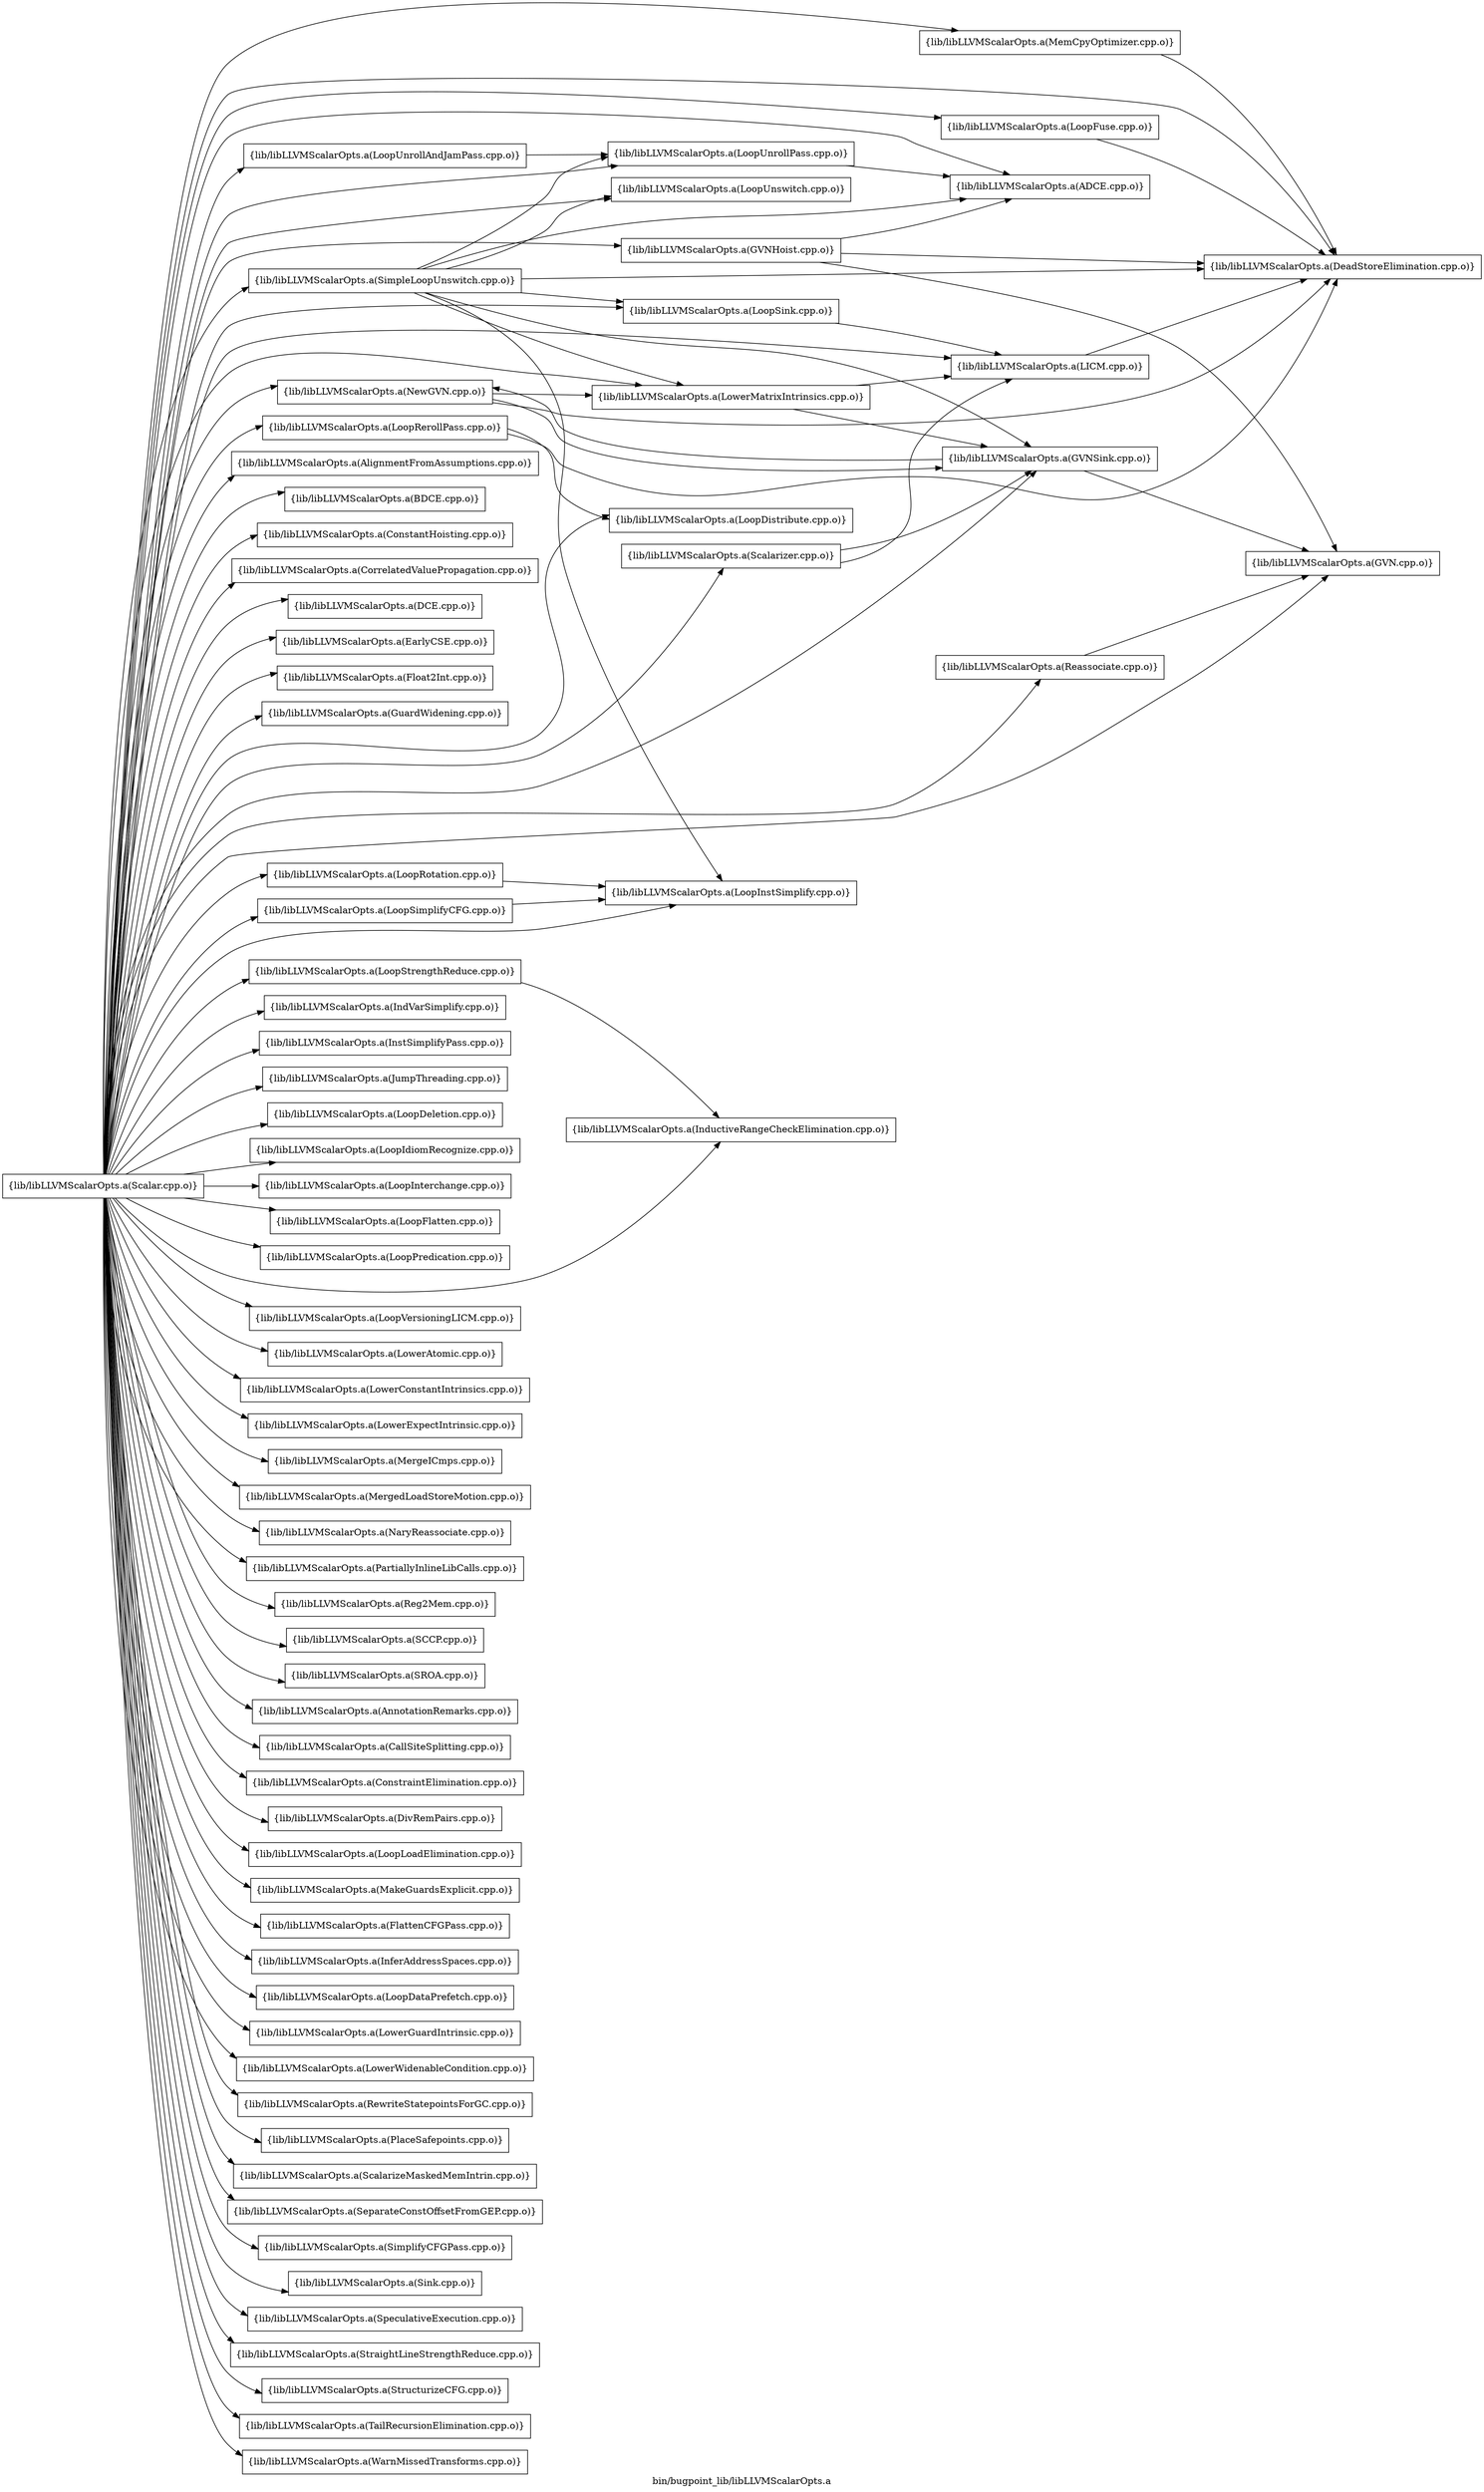 digraph "bin/bugpoint_lib/libLLVMScalarOpts.a" {
	label="bin/bugpoint_lib/libLLVMScalarOpts.a";
	rankdir=LR;

	Node0x55fc1bd83aa8 [shape=record,shape=box,group=0,label="{lib/libLLVMScalarOpts.a(ADCE.cpp.o)}"];
	Node0x55fc1bd83e18 [shape=record,shape=box,group=0,label="{lib/libLLVMScalarOpts.a(AlignmentFromAssumptions.cpp.o)}"];
	Node0x55fc1bd78c98 [shape=record,shape=box,group=0,label="{lib/libLLVMScalarOpts.a(BDCE.cpp.o)}"];
	Node0x55fc1bd790a8 [shape=record,shape=box,group=0,label="{lib/libLLVMScalarOpts.a(ConstantHoisting.cpp.o)}"];
	Node0x55fc1bd77e38 [shape=record,shape=box,group=0,label="{lib/libLLVMScalarOpts.a(CorrelatedValuePropagation.cpp.o)}"];
	Node0x55fc1bd75c78 [shape=record,shape=box,group=0,label="{lib/libLLVMScalarOpts.a(DCE.cpp.o)}"];
	Node0x55fc1bd76df8 [shape=record,shape=box,group=0,label="{lib/libLLVMScalarOpts.a(DeadStoreElimination.cpp.o)}"];
	Node0x55fc1bd7e558 [shape=record,shape=box,group=0,label="{lib/libLLVMScalarOpts.a(EarlyCSE.cpp.o)}"];
	Node0x55fc1bd7de28 [shape=record,shape=box,group=0,label="{lib/libLLVMScalarOpts.a(Float2Int.cpp.o)}"];
	Node0x55fc1bd7a458 [shape=record,shape=box,group=0,label="{lib/libLLVMScalarOpts.a(GuardWidening.cpp.o)}"];
	Node0x55fc1bd79e68 [shape=record,shape=box,group=0,label="{lib/libLLVMScalarOpts.a(GVN.cpp.o)}"];
	Node0x55fc1bd7bf88 [shape=record,shape=box,group=0,label="{lib/libLLVMScalarOpts.a(GVNHoist.cpp.o)}"];
	Node0x55fc1bd7bf88 -> Node0x55fc1bd83aa8;
	Node0x55fc1bd7bf88 -> Node0x55fc1bd76df8;
	Node0x55fc1bd7bf88 -> Node0x55fc1bd79e68;
	Node0x55fc1bd7b178 [shape=record,shape=box,group=0,label="{lib/libLLVMScalarOpts.a(InductiveRangeCheckElimination.cpp.o)}"];
	Node0x55fc1bd81bb8 [shape=record,shape=box,group=0,label="{lib/libLLVMScalarOpts.a(IndVarSimplify.cpp.o)}"];
	Node0x55fc1bd81938 [shape=record,shape=box,group=0,label="{lib/libLLVMScalarOpts.a(InstSimplifyPass.cpp.o)}"];
	Node0x55fc1bd8f678 [shape=record,shape=box,group=0,label="{lib/libLLVMScalarOpts.a(JumpThreading.cpp.o)}"];
	Node0x55fc1bd8b6b8 [shape=record,shape=box,group=0,label="{lib/libLLVMScalarOpts.a(LICM.cpp.o)}"];
	Node0x55fc1bd8b6b8 -> Node0x55fc1bd76df8;
	Node0x55fc1bd8c338 [shape=record,shape=box,group=0,label="{lib/libLLVMScalarOpts.a(LoopSink.cpp.o)}"];
	Node0x55fc1bd8c338 -> Node0x55fc1bd8b6b8;
	Node0x55fc1bd8bb18 [shape=record,shape=box,group=0,label="{lib/libLLVMScalarOpts.a(LoopDeletion.cpp.o)}"];
	Node0x55fc1bd8d3c8 [shape=record,shape=box,group=0,label="{lib/libLLVMScalarOpts.a(LoopIdiomRecognize.cpp.o)}"];
	Node0x55fc1bd88b98 [shape=record,shape=box,group=0,label="{lib/libLLVMScalarOpts.a(LoopInterchange.cpp.o)}"];
	Node0x55fc1bd8a498 [shape=record,shape=box,group=0,label="{lib/libLLVMScalarOpts.a(LoopFlatten.cpp.o)}"];
	Node0x55fc1bd8ff38 [shape=record,shape=box,group=0,label="{lib/libLLVMScalarOpts.a(LoopPredication.cpp.o)}"];
	Node0x55fc1bd8f2b8 [shape=record,shape=box,group=0,label="{lib/libLLVMScalarOpts.a(LoopRerollPass.cpp.o)}"];
	Node0x55fc1bd8f2b8 -> Node0x55fc1bd76df8;
	Node0x55fc1bd8f2b8 -> Node0x55fc1bd8c6f8;
	Node0x55fc1bd8e278 [shape=record,shape=box,group=0,label="{lib/libLLVMScalarOpts.a(LoopRotation.cpp.o)}"];
	Node0x55fc1bd8e278 -> Node0x55fc1bd89138;
	Node0x55fc1bd8e9a8 [shape=record,shape=box,group=0,label="{lib/libLLVMScalarOpts.a(LoopSimplifyCFG.cpp.o)}"];
	Node0x55fc1bd8e9a8 -> Node0x55fc1bd89138;
	Node0x55fc1bd8ddc8 [shape=record,shape=box,group=0,label="{lib/libLLVMScalarOpts.a(LoopStrengthReduce.cpp.o)}"];
	Node0x55fc1bd8ddc8 -> Node0x55fc1bd7b178;
	Node0x55fc1bd8cf68 [shape=record,shape=box,group=0,label="{lib/libLLVMScalarOpts.a(LoopUnrollPass.cpp.o)}"];
	Node0x55fc1bd8cf68 -> Node0x55fc1bd83aa8;
	Node0x55fc1bd8ca18 [shape=record,shape=box,group=0,label="{lib/libLLVMScalarOpts.a(LoopUnrollAndJamPass.cpp.o)}"];
	Node0x55fc1bd8ca18 -> Node0x55fc1bd8cf68;
	Node0x55fc1bd8c298 [shape=record,shape=box,group=0,label="{lib/libLLVMScalarOpts.a(LoopUnswitch.cpp.o)}"];
	Node0x55fc1bd8b118 [shape=record,shape=box,group=0,label="{lib/libLLVMScalarOpts.a(LoopVersioningLICM.cpp.o)}"];
	Node0x55fc1bd8b668 [shape=record,shape=box,group=0,label="{lib/libLLVMScalarOpts.a(LowerAtomic.cpp.o)}"];
	Node0x55fc1bd78518 [shape=record,shape=box,group=0,label="{lib/libLLVMScalarOpts.a(LowerConstantIntrinsics.cpp.o)}"];
	Node0x55fc1bd78ba8 [shape=record,shape=box,group=0,label="{lib/libLLVMScalarOpts.a(LowerExpectIntrinsic.cpp.o)}"];
	Node0x55fc1bd773e8 [shape=record,shape=box,group=0,label="{lib/libLLVMScalarOpts.a(MemCpyOptimizer.cpp.o)}"];
	Node0x55fc1bd773e8 -> Node0x55fc1bd76df8;
	Node0x55fc1bd7b948 [shape=record,shape=box,group=0,label="{lib/libLLVMScalarOpts.a(MergeICmps.cpp.o)}"];
	Node0x55fc1bd7bb78 [shape=record,shape=box,group=0,label="{lib/libLLVMScalarOpts.a(MergedLoadStoreMotion.cpp.o)}"];
	Node0x55fc1bd7b3f8 [shape=record,shape=box,group=0,label="{lib/libLLVMScalarOpts.a(NaryReassociate.cpp.o)}"];
	Node0x55fc1bd7a638 [shape=record,shape=box,group=0,label="{lib/libLLVMScalarOpts.a(NewGVN.cpp.o)}"];
	Node0x55fc1bd7a638 -> Node0x55fc1bd76df8;
	Node0x55fc1bd7a638 -> Node0x55fc1bd7aea8;
	Node0x55fc1bd7a638 -> Node0x55fc1bd78018;
	Node0x55fc1bd7a868 [shape=record,shape=box,group=0,label="{lib/libLLVMScalarOpts.a(PartiallyInlineLibCalls.cpp.o)}"];
	Node0x55fc1bd7a188 [shape=record,shape=box,group=0,label="{lib/libLLVMScalarOpts.a(Reassociate.cpp.o)}"];
	Node0x55fc1bd7a188 -> Node0x55fc1bd79e68;
	Node0x55fc1bd7de78 [shape=record,shape=box,group=0,label="{lib/libLLVMScalarOpts.a(Reg2Mem.cpp.o)}"];
	Node0x55fc1bd8bc58 [shape=record,shape=box,group=0,label="{lib/libLLVMScalarOpts.a(SCCP.cpp.o)}"];
	Node0x55fc1bd8c8d8 [shape=record,shape=box,group=0,label="{lib/libLLVMScalarOpts.a(SROA.cpp.o)}"];
	Node0x55fc1bd8ce28 [shape=record,shape=box,group=0,label="{lib/libLLVMScalarOpts.a(Scalar.cpp.o)}"];
	Node0x55fc1bd8ce28 -> Node0x55fc1bd83aa8;
	Node0x55fc1bd8ce28 -> Node0x55fc1bd83e18;
	Node0x55fc1bd8ce28 -> Node0x55fc1bd84a98;
	Node0x55fc1bd8ce28 -> Node0x55fc1bd78c98;
	Node0x55fc1bd8ce28 -> Node0x55fc1bd79418;
	Node0x55fc1bd8ce28 -> Node0x55fc1bd790a8;
	Node0x55fc1bd8ce28 -> Node0x55fc1bd770c8;
	Node0x55fc1bd8ce28 -> Node0x55fc1bd77e38;
	Node0x55fc1bd8ce28 -> Node0x55fc1bd75c78;
	Node0x55fc1bd8ce28 -> Node0x55fc1bd76df8;
	Node0x55fc1bd8ce28 -> Node0x55fc1bd7e1e8;
	Node0x55fc1bd8ce28 -> Node0x55fc1bd7e558;
	Node0x55fc1bd8ce28 -> Node0x55fc1bd7de28;
	Node0x55fc1bd8ce28 -> Node0x55fc1bd7a458;
	Node0x55fc1bd8ce28 -> Node0x55fc1bd79e68;
	Node0x55fc1bd8ce28 -> Node0x55fc1bd7bf88;
	Node0x55fc1bd8ce28 -> Node0x55fc1bd7aea8;
	Node0x55fc1bd8ce28 -> Node0x55fc1bd7b178;
	Node0x55fc1bd8ce28 -> Node0x55fc1bd81bb8;
	Node0x55fc1bd8ce28 -> Node0x55fc1bd81938;
	Node0x55fc1bd8ce28 -> Node0x55fc1bd8f678;
	Node0x55fc1bd8ce28 -> Node0x55fc1bd8b6b8;
	Node0x55fc1bd8ce28 -> Node0x55fc1bd8c338;
	Node0x55fc1bd8ce28 -> Node0x55fc1bd8bb18;
	Node0x55fc1bd8ce28 -> Node0x55fc1bd8c6f8;
	Node0x55fc1bd8ce28 -> Node0x55fc1bd8d3c8;
	Node0x55fc1bd8ce28 -> Node0x55fc1bd89138;
	Node0x55fc1bd8ce28 -> Node0x55fc1bd88b98;
	Node0x55fc1bd8ce28 -> Node0x55fc1bd8a498;
	Node0x55fc1bd8ce28 -> Node0x55fc1bd89cc8;
	Node0x55fc1bd8ce28 -> Node0x55fc1bd8ff38;
	Node0x55fc1bd8ce28 -> Node0x55fc1bd8f2b8;
	Node0x55fc1bd8ce28 -> Node0x55fc1bd8e278;
	Node0x55fc1bd8ce28 -> Node0x55fc1bd8e9a8;
	Node0x55fc1bd8ce28 -> Node0x55fc1bd8ddc8;
	Node0x55fc1bd8ce28 -> Node0x55fc1bd8cf68;
	Node0x55fc1bd8ce28 -> Node0x55fc1bd8ca18;
	Node0x55fc1bd8ce28 -> Node0x55fc1bd8c298;
	Node0x55fc1bd8ce28 -> Node0x55fc1bd8b118;
	Node0x55fc1bd8ce28 -> Node0x55fc1bd8b668;
	Node0x55fc1bd8ce28 -> Node0x55fc1bd78518;
	Node0x55fc1bd8ce28 -> Node0x55fc1bd78ba8;
	Node0x55fc1bd8ce28 -> Node0x55fc1bd78018;
	Node0x55fc1bd8ce28 -> Node0x55fc1bd773e8;
	Node0x55fc1bd8ce28 -> Node0x55fc1bd7b948;
	Node0x55fc1bd8ce28 -> Node0x55fc1bd7bb78;
	Node0x55fc1bd8ce28 -> Node0x55fc1bd7b3f8;
	Node0x55fc1bd8ce28 -> Node0x55fc1bd7a638;
	Node0x55fc1bd8ce28 -> Node0x55fc1bd7a868;
	Node0x55fc1bd8ce28 -> Node0x55fc1bd7a188;
	Node0x55fc1bd8ce28 -> Node0x55fc1bd7de78;
	Node0x55fc1bd8ce28 -> Node0x55fc1bd8bc58;
	Node0x55fc1bd8ce28 -> Node0x55fc1bd8c8d8;
	Node0x55fc1bd8ce28 -> Node0x55fc1bd84908;
	Node0x55fc1bd8ce28 -> Node0x55fc1bd84098;
	Node0x55fc1bd8ce28 -> Node0x55fc1bd85808;
	Node0x55fc1bd8ce28 -> Node0x55fc1bd85df8;
	Node0x55fc1bd8ce28 -> Node0x55fc1bd851c8;
	Node0x55fc1bd8ce28 -> Node0x55fc1bd86e38;
	Node0x55fc1bd8ce28 -> Node0x55fc1bd861b8;
	Node0x55fc1bd8ce28 -> Node0x55fc1bd8ef48;
	Node0x55fc1bd8ce28 -> Node0x55fc1bd8eae8;
	Node0x55fc1bd8ce28 -> Node0x55fc1bd8da08;
	Node0x55fc1bd8ce28 -> Node0x55fc1bd97328;
	Node0x55fc1bd8ce28 -> Node0x55fc1bd97058;
	Node0x55fc1bd8ce28 -> Node0x55fc1bd96dd8;
	Node0x55fc1bd8ce28 -> Node0x55fc1bd96158;
	Node0x55fc1bd8ce28 -> Node0x55fc1bd95e88;
	Node0x55fc1bd8ce28 -> Node0x55fc1bd95028;
	Node0x55fc1bd8ce28 -> Node0x55fc1bd94f88;
	Node0x55fc1bd8ce28 -> Node0x55fc1bd82d38;
	Node0x55fc1bd8ce28 -> Node0x55fc1bd83008;
	Node0x55fc1bd8ce28 -> Node0x55fc1bd833c8;
	Node0x55fc1bd8da08 [shape=record,shape=box,group=0,label="{lib/libLLVMScalarOpts.a(Scalarizer.cpp.o)}"];
	Node0x55fc1bd8da08 -> Node0x55fc1bd7aea8;
	Node0x55fc1bd8da08 -> Node0x55fc1bd8b6b8;
	Node0x55fc1bd97328 [shape=record,shape=box,group=0,label="{lib/libLLVMScalarOpts.a(ScalarizeMaskedMemIntrin.cpp.o)}"];
	Node0x55fc1bd97058 [shape=record,shape=box,group=0,label="{lib/libLLVMScalarOpts.a(SeparateConstOffsetFromGEP.cpp.o)}"];
	Node0x55fc1bd96158 [shape=record,shape=box,group=0,label="{lib/libLLVMScalarOpts.a(SimplifyCFGPass.cpp.o)}"];
	Node0x55fc1bd95e88 [shape=record,shape=box,group=0,label="{lib/libLLVMScalarOpts.a(Sink.cpp.o)}"];
	Node0x55fc1bd95028 [shape=record,shape=box,group=0,label="{lib/libLLVMScalarOpts.a(SpeculativeExecution.cpp.o)}"];
	Node0x55fc1bd94f88 [shape=record,shape=box,group=0,label="{lib/libLLVMScalarOpts.a(StraightLineStrengthReduce.cpp.o)}"];
	Node0x55fc1bd82d38 [shape=record,shape=box,group=0,label="{lib/libLLVMScalarOpts.a(StructurizeCFG.cpp.o)}"];
	Node0x55fc1bd83008 [shape=record,shape=box,group=0,label="{lib/libLLVMScalarOpts.a(TailRecursionElimination.cpp.o)}"];
	Node0x55fc1bd833c8 [shape=record,shape=box,group=0,label="{lib/libLLVMScalarOpts.a(WarnMissedTransforms.cpp.o)}"];
	Node0x55fc1bd84a98 [shape=record,shape=box,group=0,label="{lib/libLLVMScalarOpts.a(AnnotationRemarks.cpp.o)}"];
	Node0x55fc1bd79418 [shape=record,shape=box,group=0,label="{lib/libLLVMScalarOpts.a(CallSiteSplitting.cpp.o)}"];
	Node0x55fc1bd770c8 [shape=record,shape=box,group=0,label="{lib/libLLVMScalarOpts.a(ConstraintElimination.cpp.o)}"];
	Node0x55fc1bd7e1e8 [shape=record,shape=box,group=0,label="{lib/libLLVMScalarOpts.a(DivRemPairs.cpp.o)}"];
	Node0x55fc1bd7aea8 [shape=record,shape=box,group=0,label="{lib/libLLVMScalarOpts.a(GVNSink.cpp.o)}"];
	Node0x55fc1bd7aea8 -> Node0x55fc1bd79e68;
	Node0x55fc1bd7aea8 -> Node0x55fc1bd7a638;
	Node0x55fc1bd8c6f8 [shape=record,shape=box,group=0,label="{lib/libLLVMScalarOpts.a(LoopDistribute.cpp.o)}"];
	Node0x55fc1bd89138 [shape=record,shape=box,group=0,label="{lib/libLLVMScalarOpts.a(LoopInstSimplify.cpp.o)}"];
	Node0x55fc1bd89cc8 [shape=record,shape=box,group=0,label="{lib/libLLVMScalarOpts.a(LoopLoadElimination.cpp.o)}"];
	Node0x55fc1bd78018 [shape=record,shape=box,group=0,label="{lib/libLLVMScalarOpts.a(LowerMatrixIntrinsics.cpp.o)}"];
	Node0x55fc1bd78018 -> Node0x55fc1bd7aea8;
	Node0x55fc1bd78018 -> Node0x55fc1bd8b6b8;
	Node0x55fc1bd96dd8 [shape=record,shape=box,group=0,label="{lib/libLLVMScalarOpts.a(SimpleLoopUnswitch.cpp.o)}"];
	Node0x55fc1bd96dd8 -> Node0x55fc1bd83aa8;
	Node0x55fc1bd96dd8 -> Node0x55fc1bd76df8;
	Node0x55fc1bd96dd8 -> Node0x55fc1bd7aea8;
	Node0x55fc1bd96dd8 -> Node0x55fc1bd8c338;
	Node0x55fc1bd96dd8 -> Node0x55fc1bd89138;
	Node0x55fc1bd96dd8 -> Node0x55fc1bd8cf68;
	Node0x55fc1bd96dd8 -> Node0x55fc1bd8c298;
	Node0x55fc1bd96dd8 -> Node0x55fc1bd78018;
	Node0x55fc1bd84908 [shape=record,shape=box,group=0,label="{lib/libLLVMScalarOpts.a(MakeGuardsExplicit.cpp.o)}"];
	Node0x55fc1bd84098 [shape=record,shape=box,group=0,label="{lib/libLLVMScalarOpts.a(FlattenCFGPass.cpp.o)}"];
	Node0x55fc1bd85808 [shape=record,shape=box,group=0,label="{lib/libLLVMScalarOpts.a(InferAddressSpaces.cpp.o)}"];
	Node0x55fc1bd85df8 [shape=record,shape=box,group=0,label="{lib/libLLVMScalarOpts.a(LoopFuse.cpp.o)}"];
	Node0x55fc1bd85df8 -> Node0x55fc1bd76df8;
	Node0x55fc1bd851c8 [shape=record,shape=box,group=0,label="{lib/libLLVMScalarOpts.a(LoopDataPrefetch.cpp.o)}"];
	Node0x55fc1bd86e38 [shape=record,shape=box,group=0,label="{lib/libLLVMScalarOpts.a(LowerGuardIntrinsic.cpp.o)}"];
	Node0x55fc1bd861b8 [shape=record,shape=box,group=0,label="{lib/libLLVMScalarOpts.a(LowerWidenableCondition.cpp.o)}"];
	Node0x55fc1bd8ef48 [shape=record,shape=box,group=0,label="{lib/libLLVMScalarOpts.a(RewriteStatepointsForGC.cpp.o)}"];
	Node0x55fc1bd8eae8 [shape=record,shape=box,group=0,label="{lib/libLLVMScalarOpts.a(PlaceSafepoints.cpp.o)}"];
}

